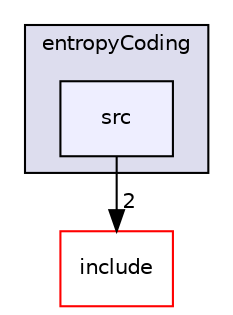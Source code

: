 digraph "/home/travis/build/AliceO2Group/AliceO2/Detectors/TPC/entropyCoding/src" {
  bgcolor=transparent;
  compound=true
  node [ fontsize="10", fontname="Helvetica"];
  edge [ labelfontsize="10", labelfontname="Helvetica"];
  subgraph clusterdir_7d64dc8b58981dc543f28aae47da654a {
    graph [ bgcolor="#ddddee", pencolor="black", label="entropyCoding" fontname="Helvetica", fontsize="10", URL="dir_7d64dc8b58981dc543f28aae47da654a.html"]
  dir_9d325c25b158289a3a0229f0703e2847 [shape=box, label="src", style="filled", fillcolor="#eeeeff", pencolor="black", URL="dir_9d325c25b158289a3a0229f0703e2847.html"];
  }
  dir_ca54f274989dccc12599a838d8c9064f [shape=box label="include" color="red" URL="dir_ca54f274989dccc12599a838d8c9064f.html"];
  dir_9d325c25b158289a3a0229f0703e2847->dir_ca54f274989dccc12599a838d8c9064f [headlabel="2", labeldistance=1.5 headhref="dir_000593_000590.html"];
}
